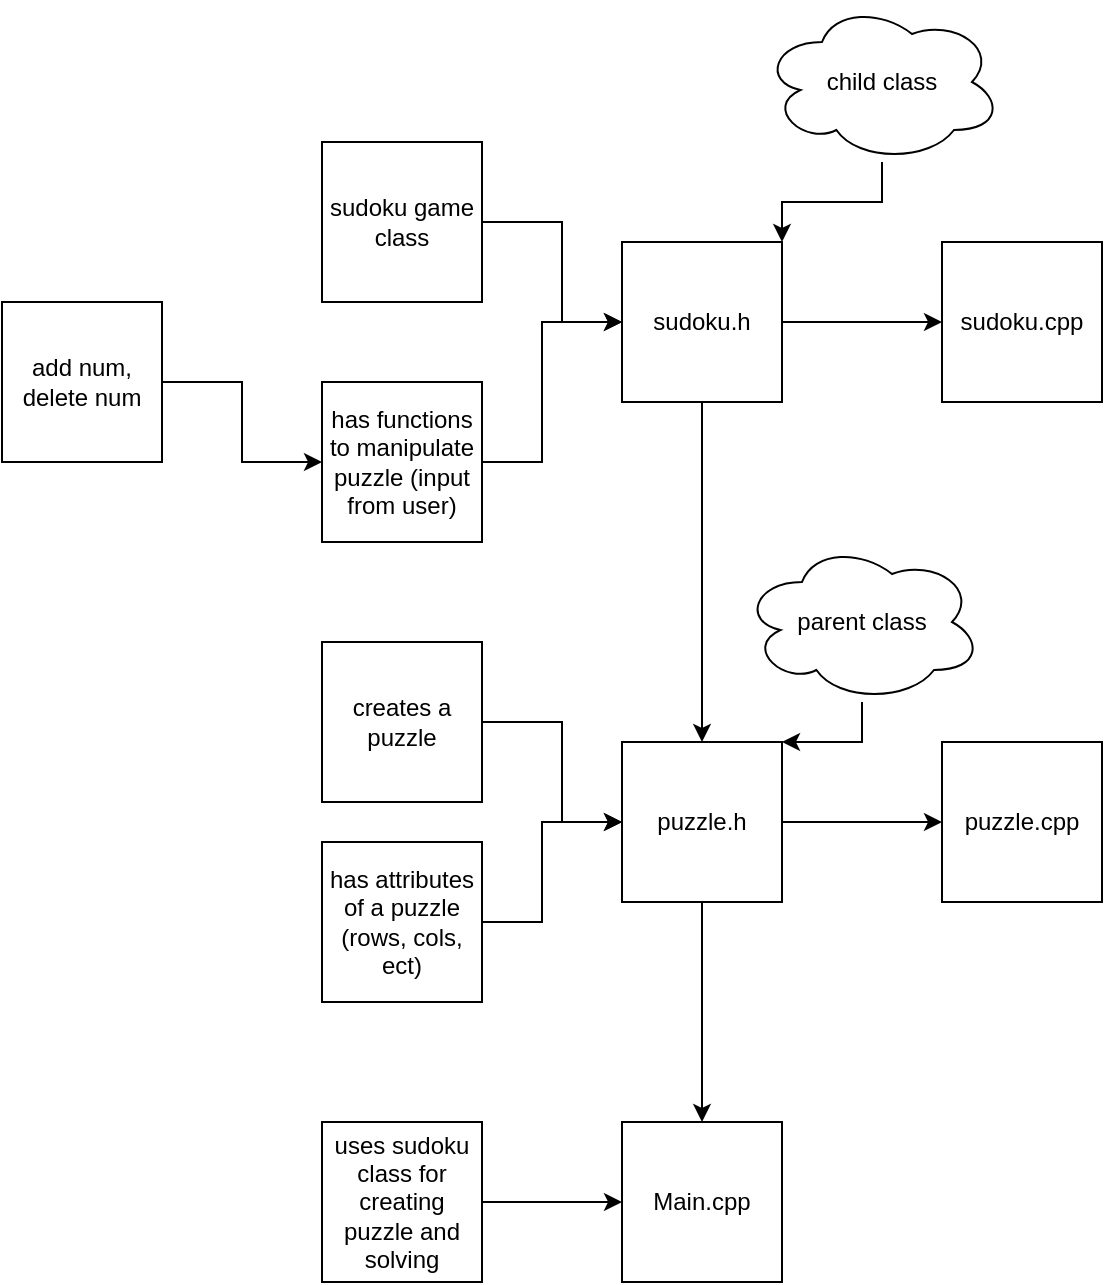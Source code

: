 <mxfile version="13.10.0" type="embed" pages="2">
    <diagram id="20MD_y1APo8OvBDWo7KI" name="Makefile">
        <mxGraphModel dx="464" dy="698" grid="1" gridSize="10" guides="1" tooltips="1" connect="1" arrows="1" fold="1" page="1" pageScale="1" pageWidth="850" pageHeight="1100" math="0" shadow="0">
            <root>
                <mxCell id="0"/>
                <mxCell id="1" parent="0"/>
                <mxCell id="2" value="Main.cpp" style="whiteSpace=wrap;html=1;aspect=fixed;" parent="1" vertex="1">
                    <mxGeometry x="310" y="600" width="80" height="80" as="geometry"/>
                </mxCell>
                <mxCell id="11" style="edgeStyle=orthogonalEdgeStyle;rounded=0;orthogonalLoop=1;jettySize=auto;html=1;" parent="1" source="3" target="8" edge="1">
                    <mxGeometry relative="1" as="geometry"/>
                </mxCell>
                <mxCell id="lX_xOKlXV__iZ2ej5jku-22" style="edgeStyle=orthogonalEdgeStyle;rounded=0;orthogonalLoop=1;jettySize=auto;html=1;entryX=0.5;entryY=0;entryDx=0;entryDy=0;" parent="1" source="3" target="2" edge="1">
                    <mxGeometry relative="1" as="geometry"/>
                </mxCell>
                <mxCell id="3" value="puzzle.h" style="whiteSpace=wrap;html=1;aspect=fixed;" parent="1" vertex="1">
                    <mxGeometry x="310" y="410" width="80" height="80" as="geometry"/>
                </mxCell>
                <mxCell id="14" style="edgeStyle=orthogonalEdgeStyle;rounded=0;orthogonalLoop=1;jettySize=auto;html=1;entryX=0;entryY=0.5;entryDx=0;entryDy=0;" parent="1" source="4" target="9" edge="1">
                    <mxGeometry relative="1" as="geometry"/>
                </mxCell>
                <mxCell id="lX_xOKlXV__iZ2ej5jku-23" style="edgeStyle=orthogonalEdgeStyle;rounded=0;orthogonalLoop=1;jettySize=auto;html=1;entryX=0.5;entryY=0;entryDx=0;entryDy=0;" parent="1" source="4" target="3" edge="1">
                    <mxGeometry relative="1" as="geometry"/>
                </mxCell>
                <mxCell id="4" value="sudoku.h" style="whiteSpace=wrap;html=1;aspect=fixed;" parent="1" vertex="1">
                    <mxGeometry x="310" y="160" width="80" height="80" as="geometry"/>
                </mxCell>
                <mxCell id="12" style="edgeStyle=orthogonalEdgeStyle;rounded=0;orthogonalLoop=1;jettySize=auto;html=1;entryX=0;entryY=0.5;entryDx=0;entryDy=0;" parent="1" source="5" target="3" edge="1">
                    <mxGeometry relative="1" as="geometry">
                        <Array as="points">
                            <mxPoint x="280" y="400"/>
                            <mxPoint x="280" y="450"/>
                        </Array>
                    </mxGeometry>
                </mxCell>
                <mxCell id="5" value="creates a puzzle" style="whiteSpace=wrap;html=1;aspect=fixed;" parent="1" vertex="1">
                    <mxGeometry x="160" y="360" width="80" height="80" as="geometry"/>
                </mxCell>
                <mxCell id="13" style="edgeStyle=orthogonalEdgeStyle;rounded=0;orthogonalLoop=1;jettySize=auto;html=1;entryX=0;entryY=0.5;entryDx=0;entryDy=0;" parent="1" source="6" target="3" edge="1">
                    <mxGeometry relative="1" as="geometry">
                        <Array as="points">
                            <mxPoint x="270" y="500"/>
                            <mxPoint x="270" y="450"/>
                        </Array>
                    </mxGeometry>
                </mxCell>
                <mxCell id="6" value="has attributes of a puzzle (rows, cols, ect)" style="whiteSpace=wrap;html=1;aspect=fixed;" parent="1" vertex="1">
                    <mxGeometry x="160" y="460" width="80" height="80" as="geometry"/>
                </mxCell>
                <mxCell id="16" style="edgeStyle=orthogonalEdgeStyle;rounded=0;orthogonalLoop=1;jettySize=auto;html=1;" parent="1" source="7" target="2" edge="1">
                    <mxGeometry relative="1" as="geometry"/>
                </mxCell>
                <mxCell id="7" value="uses sudoku class for creating puzzle and solving" style="whiteSpace=wrap;html=1;aspect=fixed;" parent="1" vertex="1">
                    <mxGeometry x="160" y="600" width="80" height="80" as="geometry"/>
                </mxCell>
                <mxCell id="8" value="puzzle.cpp" style="whiteSpace=wrap;html=1;aspect=fixed;" parent="1" vertex="1">
                    <mxGeometry x="470" y="410" width="80" height="80" as="geometry"/>
                </mxCell>
                <mxCell id="9" value="sudoku.cpp" style="whiteSpace=wrap;html=1;aspect=fixed;" parent="1" vertex="1">
                    <mxGeometry x="470" y="160" width="80" height="80" as="geometry"/>
                </mxCell>
                <mxCell id="19" style="edgeStyle=orthogonalEdgeStyle;rounded=0;orthogonalLoop=1;jettySize=auto;html=1;entryX=0;entryY=0.5;entryDx=0;entryDy=0;" parent="1" source="17" target="4" edge="1">
                    <mxGeometry relative="1" as="geometry">
                        <Array as="points">
                            <mxPoint x="280" y="150"/>
                            <mxPoint x="280" y="200"/>
                        </Array>
                    </mxGeometry>
                </mxCell>
                <mxCell id="17" value="sudoku game class" style="whiteSpace=wrap;html=1;aspect=fixed;" parent="1" vertex="1">
                    <mxGeometry x="160" y="110" width="80" height="80" as="geometry"/>
                </mxCell>
                <mxCell id="20" style="edgeStyle=orthogonalEdgeStyle;rounded=0;orthogonalLoop=1;jettySize=auto;html=1;" parent="1" source="18" edge="1">
                    <mxGeometry relative="1" as="geometry">
                        <mxPoint x="310" y="200" as="targetPoint"/>
                        <Array as="points">
                            <mxPoint x="270" y="270"/>
                            <mxPoint x="270" y="200"/>
                        </Array>
                    </mxGeometry>
                </mxCell>
                <mxCell id="18" value="has functions to manipulate puzzle (input from user)" style="whiteSpace=wrap;html=1;aspect=fixed;" parent="1" vertex="1">
                    <mxGeometry x="160" y="230" width="80" height="80" as="geometry"/>
                </mxCell>
                <mxCell id="22" style="edgeStyle=orthogonalEdgeStyle;rounded=0;orthogonalLoop=1;jettySize=auto;html=1;entryX=0;entryY=0.5;entryDx=0;entryDy=0;" parent="1" source="21" target="18" edge="1">
                    <mxGeometry relative="1" as="geometry"/>
                </mxCell>
                <mxCell id="21" value="add num, delete num" style="whiteSpace=wrap;html=1;aspect=fixed;" parent="1" vertex="1">
                    <mxGeometry y="190" width="80" height="80" as="geometry"/>
                </mxCell>
                <mxCell id="lX_xOKlXV__iZ2ej5jku-27" style="edgeStyle=orthogonalEdgeStyle;rounded=0;orthogonalLoop=1;jettySize=auto;html=1;entryX=1;entryY=0;entryDx=0;entryDy=0;" parent="1" source="lX_xOKlXV__iZ2ej5jku-24" target="3" edge="1">
                    <mxGeometry relative="1" as="geometry"/>
                </mxCell>
                <mxCell id="lX_xOKlXV__iZ2ej5jku-24" value="parent class" style="ellipse;shape=cloud;whiteSpace=wrap;html=1;" parent="1" vertex="1">
                    <mxGeometry x="370" y="310" width="120" height="80" as="geometry"/>
                </mxCell>
                <mxCell id="lX_xOKlXV__iZ2ej5jku-29" style="edgeStyle=orthogonalEdgeStyle;rounded=0;orthogonalLoop=1;jettySize=auto;html=1;entryX=1;entryY=0;entryDx=0;entryDy=0;" parent="1" source="lX_xOKlXV__iZ2ej5jku-28" target="4" edge="1">
                    <mxGeometry relative="1" as="geometry"/>
                </mxCell>
                <mxCell id="lX_xOKlXV__iZ2ej5jku-28" value="child class" style="ellipse;shape=cloud;whiteSpace=wrap;html=1;" parent="1" vertex="1">
                    <mxGeometry x="380" y="40" width="120" height="80" as="geometry"/>
                </mxCell>
            </root>
        </mxGraphModel>
    </diagram>
    <diagram id="B_cV_x29ijaUib3_E7xu" name="puzzle.cpp">
        <mxGraphModel dx="464" dy="698" grid="1" gridSize="10" guides="1" tooltips="1" connect="1" arrows="1" fold="1" page="1" pageScale="1" pageWidth="850" pageHeight="1100" math="0" shadow="0">
            <root>
                <mxCell id="SRuLFoGNKdcsTnD6NQYK-0"/>
                <mxCell id="SRuLFoGNKdcsTnD6NQYK-1" parent="SRuLFoGNKdcsTnD6NQYK-0"/>
                <mxCell id="SRuLFoGNKdcsTnD6NQYK-3" value="Puzzle class:&lt;br&gt;&lt;br&gt;Attributes:&lt;br&gt;puzzle:&lt;br&gt;&amp;nbsp;- 2d array that holds 9 ints in each array&lt;br&gt;&lt;br&gt;Methods:&lt;br&gt;&lt;br&gt;int*&amp;nbsp;getRow(int row)&lt;br&gt;&amp;nbsp;- returns an array that is the reference to the corresponding array in puzzle&lt;br&gt;&lt;br&gt;int* getCol(int col)&lt;br&gt;&amp;nbsp;- returns an array that has pointers to each corresponding unit in puzzle with respect to specified col&lt;br&gt;&lt;br&gt;int*&amp;nbsp;getCage(int cage)&lt;br&gt;&amp;nbsp;- returns an array of pointers to each corresponding location in puzzle&amp;nbsp;&lt;br&gt;&lt;br&gt;bool checkCages()&lt;br&gt;&amp;nbsp;- returns true if cages are valid&lt;br&gt;&lt;br&gt;bool checkRows()&lt;br&gt;&amp;nbsp;- returns true if rows are valid&lt;br&gt;&lt;br&gt;bool checkCols()&lt;br&gt;&amp;nbsp;- returns true if columns are valid&lt;br&gt;&lt;br&gt;bool checkValid()&lt;br&gt;&amp;nbsp;- returns true if rows, columns, and cages are valid.&lt;br&gt;&lt;br&gt;int*&amp;nbsp;createPuzzle()&lt;br&gt;&amp;nbsp;- creates a new sukodu puzzle that is already solved" style="text;html=1;strokeColor=none;fillColor=none;align=left;verticalAlign=middle;whiteSpace=wrap;rounded=0;" parent="SRuLFoGNKdcsTnD6NQYK-1" vertex="1">
                    <mxGeometry y="570" width="160" height="940" as="geometry"/>
                </mxCell>
                <mxCell id="SRuLFoGNKdcsTnD6NQYK-4" value="" style="shape=table;html=1;whiteSpace=wrap;startSize=0;container=1;collapsible=0;childLayout=tableLayout;" parent="SRuLFoGNKdcsTnD6NQYK-1" vertex="1">
                    <mxGeometry x="200" y="520" width="180" height="120" as="geometry"/>
                </mxCell>
                <mxCell id="SRuLFoGNKdcsTnD6NQYK-5" value="" style="shape=partialRectangle;html=1;whiteSpace=wrap;collapsible=0;dropTarget=0;pointerEvents=0;fillColor=none;top=0;left=0;bottom=0;right=0;points=[[0,0.5],[1,0.5]];portConstraint=eastwest;" parent="SRuLFoGNKdcsTnD6NQYK-4" vertex="1">
                    <mxGeometry width="180" height="40" as="geometry"/>
                </mxCell>
                <mxCell id="SRuLFoGNKdcsTnD6NQYK-6" value="0" style="shape=partialRectangle;html=1;whiteSpace=wrap;connectable=0;fillColor=none;top=0;left=0;bottom=0;right=0;overflow=hidden;" parent="SRuLFoGNKdcsTnD6NQYK-5" vertex="1">
                    <mxGeometry width="60" height="40" as="geometry"/>
                </mxCell>
                <mxCell id="SRuLFoGNKdcsTnD6NQYK-7" value="1" style="shape=partialRectangle;html=1;whiteSpace=wrap;connectable=0;fillColor=none;top=0;left=0;bottom=0;right=0;overflow=hidden;" parent="SRuLFoGNKdcsTnD6NQYK-5" vertex="1">
                    <mxGeometry x="60" width="60" height="40" as="geometry"/>
                </mxCell>
                <mxCell id="SRuLFoGNKdcsTnD6NQYK-8" value="2" style="shape=partialRectangle;html=1;whiteSpace=wrap;connectable=0;fillColor=none;top=0;left=0;bottom=0;right=0;overflow=hidden;" parent="SRuLFoGNKdcsTnD6NQYK-5" vertex="1">
                    <mxGeometry x="120" width="60" height="40" as="geometry"/>
                </mxCell>
                <mxCell id="SRuLFoGNKdcsTnD6NQYK-9" value="" style="shape=partialRectangle;html=1;whiteSpace=wrap;collapsible=0;dropTarget=0;pointerEvents=0;fillColor=none;top=0;left=0;bottom=0;right=0;points=[[0,0.5],[1,0.5]];portConstraint=eastwest;" parent="SRuLFoGNKdcsTnD6NQYK-4" vertex="1">
                    <mxGeometry y="40" width="180" height="40" as="geometry"/>
                </mxCell>
                <mxCell id="SRuLFoGNKdcsTnD6NQYK-10" value="1" style="shape=partialRectangle;html=1;whiteSpace=wrap;connectable=0;fillColor=none;top=0;left=0;bottom=0;right=0;overflow=hidden;" parent="SRuLFoGNKdcsTnD6NQYK-9" vertex="1">
                    <mxGeometry width="60" height="40" as="geometry"/>
                </mxCell>
                <mxCell id="SRuLFoGNKdcsTnD6NQYK-11" value="0" style="shape=partialRectangle;html=1;whiteSpace=wrap;connectable=0;fillColor=none;top=0;left=0;bottom=0;right=0;overflow=hidden;" parent="SRuLFoGNKdcsTnD6NQYK-9" vertex="1">
                    <mxGeometry x="60" width="60" height="40" as="geometry"/>
                </mxCell>
                <mxCell id="SRuLFoGNKdcsTnD6NQYK-12" value="" style="shape=partialRectangle;html=1;whiteSpace=wrap;connectable=0;fillColor=none;top=0;left=0;bottom=0;right=0;overflow=hidden;" parent="SRuLFoGNKdcsTnD6NQYK-9" vertex="1">
                    <mxGeometry x="120" width="60" height="40" as="geometry"/>
                </mxCell>
                <mxCell id="SRuLFoGNKdcsTnD6NQYK-13" value="" style="shape=partialRectangle;html=1;whiteSpace=wrap;collapsible=0;dropTarget=0;pointerEvents=0;fillColor=none;top=0;left=0;bottom=0;right=0;points=[[0,0.5],[1,0.5]];portConstraint=eastwest;" parent="SRuLFoGNKdcsTnD6NQYK-4" vertex="1">
                    <mxGeometry y="80" width="180" height="40" as="geometry"/>
                </mxCell>
                <mxCell id="SRuLFoGNKdcsTnD6NQYK-14" value="2" style="shape=partialRectangle;html=1;whiteSpace=wrap;connectable=0;fillColor=none;top=0;left=0;bottom=0;right=0;overflow=hidden;" parent="SRuLFoGNKdcsTnD6NQYK-13" vertex="1">
                    <mxGeometry width="60" height="40" as="geometry"/>
                </mxCell>
                <mxCell id="SRuLFoGNKdcsTnD6NQYK-15" value="" style="shape=partialRectangle;html=1;whiteSpace=wrap;connectable=0;fillColor=none;top=0;left=0;bottom=0;right=0;overflow=hidden;" parent="SRuLFoGNKdcsTnD6NQYK-13" vertex="1">
                    <mxGeometry x="60" width="60" height="40" as="geometry"/>
                </mxCell>
                <mxCell id="SRuLFoGNKdcsTnD6NQYK-16" value="" style="shape=partialRectangle;html=1;whiteSpace=wrap;connectable=0;fillColor=none;top=0;left=0;bottom=0;right=0;overflow=hidden;" parent="SRuLFoGNKdcsTnD6NQYK-13" vertex="1">
                    <mxGeometry x="120" width="60" height="40" as="geometry"/>
                </mxCell>
                <mxCell id="SRuLFoGNKdcsTnD6NQYK-17" value="" style="shape=table;html=1;whiteSpace=wrap;startSize=0;container=1;collapsible=0;childLayout=tableLayout;" parent="SRuLFoGNKdcsTnD6NQYK-1" vertex="1">
                    <mxGeometry x="600" y="800" width="180" height="120" as="geometry"/>
                </mxCell>
                <mxCell id="SRuLFoGNKdcsTnD6NQYK-18" value="" style="shape=partialRectangle;html=1;whiteSpace=wrap;collapsible=0;dropTarget=0;pointerEvents=0;fillColor=none;top=0;left=0;bottom=0;right=0;points=[[0,0.5],[1,0.5]];portConstraint=eastwest;" parent="SRuLFoGNKdcsTnD6NQYK-17" vertex="1">
                    <mxGeometry width="180" height="40" as="geometry"/>
                </mxCell>
                <mxCell id="SRuLFoGNKdcsTnD6NQYK-19" value="" style="shape=partialRectangle;html=1;whiteSpace=wrap;connectable=0;fillColor=none;top=0;left=0;bottom=0;right=0;overflow=hidden;" parent="SRuLFoGNKdcsTnD6NQYK-18" vertex="1">
                    <mxGeometry width="60" height="40" as="geometry"/>
                </mxCell>
                <mxCell id="SRuLFoGNKdcsTnD6NQYK-20" value="" style="shape=partialRectangle;html=1;whiteSpace=wrap;connectable=0;fillColor=none;top=0;left=0;bottom=0;right=0;overflow=hidden;" parent="SRuLFoGNKdcsTnD6NQYK-18" vertex="1">
                    <mxGeometry x="60" width="60" height="40" as="geometry"/>
                </mxCell>
                <mxCell id="SRuLFoGNKdcsTnD6NQYK-21" value="" style="shape=partialRectangle;html=1;whiteSpace=wrap;connectable=0;fillColor=none;top=0;left=0;bottom=0;right=0;overflow=hidden;" parent="SRuLFoGNKdcsTnD6NQYK-18" vertex="1">
                    <mxGeometry x="120" width="60" height="40" as="geometry"/>
                </mxCell>
                <mxCell id="SRuLFoGNKdcsTnD6NQYK-22" value="" style="shape=partialRectangle;html=1;whiteSpace=wrap;collapsible=0;dropTarget=0;pointerEvents=0;fillColor=none;top=0;left=0;bottom=0;right=0;points=[[0,0.5],[1,0.5]];portConstraint=eastwest;" parent="SRuLFoGNKdcsTnD6NQYK-17" vertex="1">
                    <mxGeometry y="40" width="180" height="40" as="geometry"/>
                </mxCell>
                <mxCell id="SRuLFoGNKdcsTnD6NQYK-23" value="" style="shape=partialRectangle;html=1;whiteSpace=wrap;connectable=0;fillColor=none;top=0;left=0;bottom=0;right=0;overflow=hidden;" parent="SRuLFoGNKdcsTnD6NQYK-22" vertex="1">
                    <mxGeometry width="60" height="40" as="geometry"/>
                </mxCell>
                <mxCell id="SRuLFoGNKdcsTnD6NQYK-24" value="8" style="shape=partialRectangle;html=1;whiteSpace=wrap;connectable=0;fillColor=none;top=0;left=0;bottom=0;right=0;overflow=hidden;" parent="SRuLFoGNKdcsTnD6NQYK-22" vertex="1">
                    <mxGeometry x="60" width="60" height="40" as="geometry"/>
                </mxCell>
                <mxCell id="SRuLFoGNKdcsTnD6NQYK-25" value="" style="shape=partialRectangle;html=1;whiteSpace=wrap;connectable=0;fillColor=none;top=0;left=0;bottom=0;right=0;overflow=hidden;" parent="SRuLFoGNKdcsTnD6NQYK-22" vertex="1">
                    <mxGeometry x="120" width="60" height="40" as="geometry"/>
                </mxCell>
                <mxCell id="SRuLFoGNKdcsTnD6NQYK-26" value="" style="shape=partialRectangle;html=1;whiteSpace=wrap;collapsible=0;dropTarget=0;pointerEvents=0;fillColor=none;top=0;left=0;bottom=0;right=0;points=[[0,0.5],[1,0.5]];portConstraint=eastwest;" parent="SRuLFoGNKdcsTnD6NQYK-17" vertex="1">
                    <mxGeometry y="80" width="180" height="40" as="geometry"/>
                </mxCell>
                <mxCell id="SRuLFoGNKdcsTnD6NQYK-27" value="" style="shape=partialRectangle;html=1;whiteSpace=wrap;connectable=0;fillColor=none;top=0;left=0;bottom=0;right=0;overflow=hidden;" parent="SRuLFoGNKdcsTnD6NQYK-26" vertex="1">
                    <mxGeometry width="60" height="40" as="geometry"/>
                </mxCell>
                <mxCell id="SRuLFoGNKdcsTnD6NQYK-28" value="" style="shape=partialRectangle;html=1;whiteSpace=wrap;connectable=0;fillColor=none;top=0;left=0;bottom=0;right=0;overflow=hidden;" parent="SRuLFoGNKdcsTnD6NQYK-26" vertex="1">
                    <mxGeometry x="60" width="60" height="40" as="geometry"/>
                </mxCell>
                <mxCell id="SRuLFoGNKdcsTnD6NQYK-29" value="" style="shape=partialRectangle;html=1;whiteSpace=wrap;connectable=0;fillColor=none;top=0;left=0;bottom=0;right=0;overflow=hidden;" parent="SRuLFoGNKdcsTnD6NQYK-26" vertex="1">
                    <mxGeometry x="120" width="60" height="40" as="geometry"/>
                </mxCell>
                <mxCell id="SRuLFoGNKdcsTnD6NQYK-30" value="" style="shape=table;html=1;whiteSpace=wrap;startSize=0;container=1;collapsible=0;childLayout=tableLayout;" parent="SRuLFoGNKdcsTnD6NQYK-1" vertex="1">
                    <mxGeometry x="600" y="660" width="180" height="120" as="geometry"/>
                </mxCell>
                <mxCell id="SRuLFoGNKdcsTnD6NQYK-31" value="" style="shape=partialRectangle;html=1;whiteSpace=wrap;collapsible=0;dropTarget=0;pointerEvents=0;fillColor=none;top=0;left=0;bottom=0;right=0;points=[[0,0.5],[1,0.5]];portConstraint=eastwest;" parent="SRuLFoGNKdcsTnD6NQYK-30" vertex="1">
                    <mxGeometry width="180" height="40" as="geometry"/>
                </mxCell>
                <mxCell id="SRuLFoGNKdcsTnD6NQYK-32" value="" style="shape=partialRectangle;html=1;whiteSpace=wrap;connectable=0;fillColor=none;top=0;left=0;bottom=0;right=0;overflow=hidden;" parent="SRuLFoGNKdcsTnD6NQYK-31" vertex="1">
                    <mxGeometry width="60" height="40" as="geometry"/>
                </mxCell>
                <mxCell id="SRuLFoGNKdcsTnD6NQYK-33" value="" style="shape=partialRectangle;html=1;whiteSpace=wrap;connectable=0;fillColor=none;top=0;left=0;bottom=0;right=0;overflow=hidden;" parent="SRuLFoGNKdcsTnD6NQYK-31" vertex="1">
                    <mxGeometry x="60" width="60" height="40" as="geometry"/>
                </mxCell>
                <mxCell id="SRuLFoGNKdcsTnD6NQYK-34" value="" style="shape=partialRectangle;html=1;whiteSpace=wrap;connectable=0;fillColor=none;top=0;left=0;bottom=0;right=0;overflow=hidden;" parent="SRuLFoGNKdcsTnD6NQYK-31" vertex="1">
                    <mxGeometry x="120" width="60" height="40" as="geometry"/>
                </mxCell>
                <mxCell id="SRuLFoGNKdcsTnD6NQYK-35" value="" style="shape=partialRectangle;html=1;whiteSpace=wrap;collapsible=0;dropTarget=0;pointerEvents=0;fillColor=none;top=0;left=0;bottom=0;right=0;points=[[0,0.5],[1,0.5]];portConstraint=eastwest;" parent="SRuLFoGNKdcsTnD6NQYK-30" vertex="1">
                    <mxGeometry y="40" width="180" height="40" as="geometry"/>
                </mxCell>
                <mxCell id="SRuLFoGNKdcsTnD6NQYK-36" value="" style="shape=partialRectangle;html=1;whiteSpace=wrap;connectable=0;fillColor=none;top=0;left=0;bottom=0;right=0;overflow=hidden;" parent="SRuLFoGNKdcsTnD6NQYK-35" vertex="1">
                    <mxGeometry width="60" height="40" as="geometry"/>
                </mxCell>
                <mxCell id="SRuLFoGNKdcsTnD6NQYK-37" value="5" style="shape=partialRectangle;html=1;whiteSpace=wrap;connectable=0;fillColor=none;top=0;left=0;bottom=0;right=0;overflow=hidden;" parent="SRuLFoGNKdcsTnD6NQYK-35" vertex="1">
                    <mxGeometry x="60" width="60" height="40" as="geometry"/>
                </mxCell>
                <mxCell id="SRuLFoGNKdcsTnD6NQYK-38" value="" style="shape=partialRectangle;html=1;whiteSpace=wrap;connectable=0;fillColor=none;top=0;left=0;bottom=0;right=0;overflow=hidden;" parent="SRuLFoGNKdcsTnD6NQYK-35" vertex="1">
                    <mxGeometry x="120" width="60" height="40" as="geometry"/>
                </mxCell>
                <mxCell id="SRuLFoGNKdcsTnD6NQYK-39" value="" style="shape=partialRectangle;html=1;whiteSpace=wrap;collapsible=0;dropTarget=0;pointerEvents=0;fillColor=none;top=0;left=0;bottom=0;right=0;points=[[0,0.5],[1,0.5]];portConstraint=eastwest;" parent="SRuLFoGNKdcsTnD6NQYK-30" vertex="1">
                    <mxGeometry y="80" width="180" height="40" as="geometry"/>
                </mxCell>
                <mxCell id="SRuLFoGNKdcsTnD6NQYK-40" value="" style="shape=partialRectangle;html=1;whiteSpace=wrap;connectable=0;fillColor=none;top=0;left=0;bottom=0;right=0;overflow=hidden;" parent="SRuLFoGNKdcsTnD6NQYK-39" vertex="1">
                    <mxGeometry width="60" height="40" as="geometry"/>
                </mxCell>
                <mxCell id="SRuLFoGNKdcsTnD6NQYK-41" value="" style="shape=partialRectangle;html=1;whiteSpace=wrap;connectable=0;fillColor=none;top=0;left=0;bottom=0;right=0;overflow=hidden;" parent="SRuLFoGNKdcsTnD6NQYK-39" vertex="1">
                    <mxGeometry x="60" width="60" height="40" as="geometry"/>
                </mxCell>
                <mxCell id="SRuLFoGNKdcsTnD6NQYK-42" value="" style="shape=partialRectangle;html=1;whiteSpace=wrap;connectable=0;fillColor=none;top=0;left=0;bottom=0;right=0;overflow=hidden;" parent="SRuLFoGNKdcsTnD6NQYK-39" vertex="1">
                    <mxGeometry x="120" width="60" height="40" as="geometry"/>
                </mxCell>
                <mxCell id="SRuLFoGNKdcsTnD6NQYK-43" value="" style="shape=table;html=1;whiteSpace=wrap;startSize=0;container=1;collapsible=0;childLayout=tableLayout;" parent="SRuLFoGNKdcsTnD6NQYK-1" vertex="1">
                    <mxGeometry x="600" y="520" width="180" height="120" as="geometry"/>
                </mxCell>
                <mxCell id="SRuLFoGNKdcsTnD6NQYK-44" value="" style="shape=partialRectangle;html=1;whiteSpace=wrap;collapsible=0;dropTarget=0;pointerEvents=0;fillColor=none;top=0;left=0;bottom=0;right=0;points=[[0,0.5],[1,0.5]];portConstraint=eastwest;" parent="SRuLFoGNKdcsTnD6NQYK-43" vertex="1">
                    <mxGeometry width="180" height="40" as="geometry"/>
                </mxCell>
                <mxCell id="SRuLFoGNKdcsTnD6NQYK-45" value="6" style="shape=partialRectangle;html=1;whiteSpace=wrap;connectable=0;fillColor=none;top=0;left=0;bottom=0;right=0;overflow=hidden;" parent="SRuLFoGNKdcsTnD6NQYK-44" vertex="1">
                    <mxGeometry width="60" height="40" as="geometry"/>
                </mxCell>
                <mxCell id="SRuLFoGNKdcsTnD6NQYK-46" value="7" style="shape=partialRectangle;html=1;whiteSpace=wrap;connectable=0;fillColor=none;top=0;left=0;bottom=0;right=0;overflow=hidden;" parent="SRuLFoGNKdcsTnD6NQYK-44" vertex="1">
                    <mxGeometry x="60" width="60" height="40" as="geometry"/>
                </mxCell>
                <mxCell id="SRuLFoGNKdcsTnD6NQYK-47" value="8" style="shape=partialRectangle;html=1;whiteSpace=wrap;connectable=0;fillColor=none;top=0;left=0;bottom=0;right=0;overflow=hidden;" parent="SRuLFoGNKdcsTnD6NQYK-44" vertex="1">
                    <mxGeometry x="120" width="60" height="40" as="geometry"/>
                </mxCell>
                <mxCell id="SRuLFoGNKdcsTnD6NQYK-48" value="" style="shape=partialRectangle;html=1;whiteSpace=wrap;collapsible=0;dropTarget=0;pointerEvents=0;fillColor=none;top=0;left=0;bottom=0;right=0;points=[[0,0.5],[1,0.5]];portConstraint=eastwest;" parent="SRuLFoGNKdcsTnD6NQYK-43" vertex="1">
                    <mxGeometry y="40" width="180" height="40" as="geometry"/>
                </mxCell>
                <mxCell id="SRuLFoGNKdcsTnD6NQYK-49" value="" style="shape=partialRectangle;html=1;whiteSpace=wrap;connectable=0;fillColor=none;top=0;left=0;bottom=0;right=0;overflow=hidden;" parent="SRuLFoGNKdcsTnD6NQYK-48" vertex="1">
                    <mxGeometry width="60" height="40" as="geometry"/>
                </mxCell>
                <mxCell id="SRuLFoGNKdcsTnD6NQYK-50" value="2" style="shape=partialRectangle;html=1;whiteSpace=wrap;connectable=0;fillColor=none;top=0;left=0;bottom=0;right=0;overflow=hidden;" parent="SRuLFoGNKdcsTnD6NQYK-48" vertex="1">
                    <mxGeometry x="60" width="60" height="40" as="geometry"/>
                </mxCell>
                <mxCell id="SRuLFoGNKdcsTnD6NQYK-51" value="" style="shape=partialRectangle;html=1;whiteSpace=wrap;connectable=0;fillColor=none;top=0;left=0;bottom=0;right=0;overflow=hidden;" parent="SRuLFoGNKdcsTnD6NQYK-48" vertex="1">
                    <mxGeometry x="120" width="60" height="40" as="geometry"/>
                </mxCell>
                <mxCell id="SRuLFoGNKdcsTnD6NQYK-52" value="" style="shape=partialRectangle;html=1;whiteSpace=wrap;collapsible=0;dropTarget=0;pointerEvents=0;fillColor=none;top=0;left=0;bottom=0;right=0;points=[[0,0.5],[1,0.5]];portConstraint=eastwest;" parent="SRuLFoGNKdcsTnD6NQYK-43" vertex="1">
                    <mxGeometry y="80" width="180" height="40" as="geometry"/>
                </mxCell>
                <mxCell id="SRuLFoGNKdcsTnD6NQYK-53" value="" style="shape=partialRectangle;html=1;whiteSpace=wrap;connectable=0;fillColor=none;top=0;left=0;bottom=0;right=0;overflow=hidden;" parent="SRuLFoGNKdcsTnD6NQYK-52" vertex="1">
                    <mxGeometry width="60" height="40" as="geometry"/>
                </mxCell>
                <mxCell id="SRuLFoGNKdcsTnD6NQYK-54" value="" style="shape=partialRectangle;html=1;whiteSpace=wrap;connectable=0;fillColor=none;top=0;left=0;bottom=0;right=0;overflow=hidden;" parent="SRuLFoGNKdcsTnD6NQYK-52" vertex="1">
                    <mxGeometry x="60" width="60" height="40" as="geometry"/>
                </mxCell>
                <mxCell id="SRuLFoGNKdcsTnD6NQYK-55" value="" style="shape=partialRectangle;html=1;whiteSpace=wrap;connectable=0;fillColor=none;top=0;left=0;bottom=0;right=0;overflow=hidden;" parent="SRuLFoGNKdcsTnD6NQYK-52" vertex="1">
                    <mxGeometry x="120" width="60" height="40" as="geometry"/>
                </mxCell>
                <mxCell id="SRuLFoGNKdcsTnD6NQYK-56" value="" style="shape=table;html=1;whiteSpace=wrap;startSize=0;container=1;collapsible=0;childLayout=tableLayout;" parent="SRuLFoGNKdcsTnD6NQYK-1" vertex="1">
                    <mxGeometry x="200" y="800" width="180" height="120" as="geometry"/>
                </mxCell>
                <mxCell id="SRuLFoGNKdcsTnD6NQYK-57" value="" style="shape=partialRectangle;html=1;whiteSpace=wrap;collapsible=0;dropTarget=0;pointerEvents=0;fillColor=none;top=0;left=0;bottom=0;right=0;points=[[0,0.5],[1,0.5]];portConstraint=eastwest;" parent="SRuLFoGNKdcsTnD6NQYK-56" vertex="1">
                    <mxGeometry width="180" height="40" as="geometry"/>
                </mxCell>
                <mxCell id="SRuLFoGNKdcsTnD6NQYK-58" value="6" style="shape=partialRectangle;html=1;whiteSpace=wrap;connectable=0;fillColor=none;top=0;left=0;bottom=0;right=0;overflow=hidden;" parent="SRuLFoGNKdcsTnD6NQYK-57" vertex="1">
                    <mxGeometry width="60" height="40" as="geometry"/>
                </mxCell>
                <mxCell id="SRuLFoGNKdcsTnD6NQYK-59" value="" style="shape=partialRectangle;html=1;whiteSpace=wrap;connectable=0;fillColor=none;top=0;left=0;bottom=0;right=0;overflow=hidden;" parent="SRuLFoGNKdcsTnD6NQYK-57" vertex="1">
                    <mxGeometry x="60" width="60" height="40" as="geometry"/>
                </mxCell>
                <mxCell id="SRuLFoGNKdcsTnD6NQYK-60" value="" style="shape=partialRectangle;html=1;whiteSpace=wrap;connectable=0;fillColor=none;top=0;left=0;bottom=0;right=0;overflow=hidden;" parent="SRuLFoGNKdcsTnD6NQYK-57" vertex="1">
                    <mxGeometry x="120" width="60" height="40" as="geometry"/>
                </mxCell>
                <mxCell id="SRuLFoGNKdcsTnD6NQYK-61" value="" style="shape=partialRectangle;html=1;whiteSpace=wrap;collapsible=0;dropTarget=0;pointerEvents=0;fillColor=none;top=0;left=0;bottom=0;right=0;points=[[0,0.5],[1,0.5]];portConstraint=eastwest;" parent="SRuLFoGNKdcsTnD6NQYK-56" vertex="1">
                    <mxGeometry y="40" width="180" height="40" as="geometry"/>
                </mxCell>
                <mxCell id="SRuLFoGNKdcsTnD6NQYK-62" value="7" style="shape=partialRectangle;html=1;whiteSpace=wrap;connectable=0;fillColor=none;top=0;left=0;bottom=0;right=0;overflow=hidden;" parent="SRuLFoGNKdcsTnD6NQYK-61" vertex="1">
                    <mxGeometry width="60" height="40" as="geometry"/>
                </mxCell>
                <mxCell id="SRuLFoGNKdcsTnD6NQYK-63" value="6" style="shape=partialRectangle;html=1;whiteSpace=wrap;connectable=0;fillColor=none;top=0;left=0;bottom=0;right=0;overflow=hidden;" parent="SRuLFoGNKdcsTnD6NQYK-61" vertex="1">
                    <mxGeometry x="60" width="60" height="40" as="geometry"/>
                </mxCell>
                <mxCell id="SRuLFoGNKdcsTnD6NQYK-64" value="" style="shape=partialRectangle;html=1;whiteSpace=wrap;connectable=0;fillColor=none;top=0;left=0;bottom=0;right=0;overflow=hidden;" parent="SRuLFoGNKdcsTnD6NQYK-61" vertex="1">
                    <mxGeometry x="120" width="60" height="40" as="geometry"/>
                </mxCell>
                <mxCell id="SRuLFoGNKdcsTnD6NQYK-65" value="" style="shape=partialRectangle;html=1;whiteSpace=wrap;collapsible=0;dropTarget=0;pointerEvents=0;fillColor=none;top=0;left=0;bottom=0;right=0;points=[[0,0.5],[1,0.5]];portConstraint=eastwest;" parent="SRuLFoGNKdcsTnD6NQYK-56" vertex="1">
                    <mxGeometry y="80" width="180" height="40" as="geometry"/>
                </mxCell>
                <mxCell id="SRuLFoGNKdcsTnD6NQYK-66" value="8" style="shape=partialRectangle;html=1;whiteSpace=wrap;connectable=0;fillColor=none;top=0;left=0;bottom=0;right=0;overflow=hidden;" parent="SRuLFoGNKdcsTnD6NQYK-65" vertex="1">
                    <mxGeometry width="60" height="40" as="geometry"/>
                </mxCell>
                <mxCell id="SRuLFoGNKdcsTnD6NQYK-67" value="" style="shape=partialRectangle;html=1;whiteSpace=wrap;connectable=0;fillColor=none;top=0;left=0;bottom=0;right=0;overflow=hidden;" parent="SRuLFoGNKdcsTnD6NQYK-65" vertex="1">
                    <mxGeometry x="60" width="60" height="40" as="geometry"/>
                </mxCell>
                <mxCell id="SRuLFoGNKdcsTnD6NQYK-68" value="" style="shape=partialRectangle;html=1;whiteSpace=wrap;connectable=0;fillColor=none;top=0;left=0;bottom=0;right=0;overflow=hidden;" parent="SRuLFoGNKdcsTnD6NQYK-65" vertex="1">
                    <mxGeometry x="120" width="60" height="40" as="geometry"/>
                </mxCell>
                <mxCell id="SRuLFoGNKdcsTnD6NQYK-69" value="" style="shape=table;html=1;whiteSpace=wrap;startSize=0;container=1;collapsible=0;childLayout=tableLayout;" parent="SRuLFoGNKdcsTnD6NQYK-1" vertex="1">
                    <mxGeometry x="400" y="800" width="180" height="120" as="geometry"/>
                </mxCell>
                <mxCell id="SRuLFoGNKdcsTnD6NQYK-70" value="" style="shape=partialRectangle;html=1;whiteSpace=wrap;collapsible=0;dropTarget=0;pointerEvents=0;fillColor=none;top=0;left=0;bottom=0;right=0;points=[[0,0.5],[1,0.5]];portConstraint=eastwest;" parent="SRuLFoGNKdcsTnD6NQYK-69" vertex="1">
                    <mxGeometry width="180" height="40" as="geometry"/>
                </mxCell>
                <mxCell id="SRuLFoGNKdcsTnD6NQYK-71" value="" style="shape=partialRectangle;html=1;whiteSpace=wrap;connectable=0;fillColor=none;top=0;left=0;bottom=0;right=0;overflow=hidden;" parent="SRuLFoGNKdcsTnD6NQYK-70" vertex="1">
                    <mxGeometry width="60" height="40" as="geometry"/>
                </mxCell>
                <mxCell id="SRuLFoGNKdcsTnD6NQYK-72" value="" style="shape=partialRectangle;html=1;whiteSpace=wrap;connectable=0;fillColor=none;top=0;left=0;bottom=0;right=0;overflow=hidden;" parent="SRuLFoGNKdcsTnD6NQYK-70" vertex="1">
                    <mxGeometry x="60" width="60" height="40" as="geometry"/>
                </mxCell>
                <mxCell id="SRuLFoGNKdcsTnD6NQYK-73" value="" style="shape=partialRectangle;html=1;whiteSpace=wrap;connectable=0;fillColor=none;top=0;left=0;bottom=0;right=0;overflow=hidden;" parent="SRuLFoGNKdcsTnD6NQYK-70" vertex="1">
                    <mxGeometry x="120" width="60" height="40" as="geometry"/>
                </mxCell>
                <mxCell id="SRuLFoGNKdcsTnD6NQYK-74" value="" style="shape=partialRectangle;html=1;whiteSpace=wrap;collapsible=0;dropTarget=0;pointerEvents=0;fillColor=none;top=0;left=0;bottom=0;right=0;points=[[0,0.5],[1,0.5]];portConstraint=eastwest;" parent="SRuLFoGNKdcsTnD6NQYK-69" vertex="1">
                    <mxGeometry y="40" width="180" height="40" as="geometry"/>
                </mxCell>
                <mxCell id="SRuLFoGNKdcsTnD6NQYK-75" value="" style="shape=partialRectangle;html=1;whiteSpace=wrap;connectable=0;fillColor=none;top=0;left=0;bottom=0;right=0;overflow=hidden;" parent="SRuLFoGNKdcsTnD6NQYK-74" vertex="1">
                    <mxGeometry width="60" height="40" as="geometry"/>
                </mxCell>
                <mxCell id="SRuLFoGNKdcsTnD6NQYK-76" value="7" style="shape=partialRectangle;html=1;whiteSpace=wrap;connectable=0;fillColor=none;top=0;left=0;bottom=0;right=0;overflow=hidden;" parent="SRuLFoGNKdcsTnD6NQYK-74" vertex="1">
                    <mxGeometry x="60" width="60" height="40" as="geometry"/>
                </mxCell>
                <mxCell id="SRuLFoGNKdcsTnD6NQYK-77" value="" style="shape=partialRectangle;html=1;whiteSpace=wrap;connectable=0;fillColor=none;top=0;left=0;bottom=0;right=0;overflow=hidden;" parent="SRuLFoGNKdcsTnD6NQYK-74" vertex="1">
                    <mxGeometry x="120" width="60" height="40" as="geometry"/>
                </mxCell>
                <mxCell id="SRuLFoGNKdcsTnD6NQYK-78" value="" style="shape=partialRectangle;html=1;whiteSpace=wrap;collapsible=0;dropTarget=0;pointerEvents=0;fillColor=none;top=0;left=0;bottom=0;right=0;points=[[0,0.5],[1,0.5]];portConstraint=eastwest;" parent="SRuLFoGNKdcsTnD6NQYK-69" vertex="1">
                    <mxGeometry y="80" width="180" height="40" as="geometry"/>
                </mxCell>
                <mxCell id="SRuLFoGNKdcsTnD6NQYK-79" value="" style="shape=partialRectangle;html=1;whiteSpace=wrap;connectable=0;fillColor=none;top=0;left=0;bottom=0;right=0;overflow=hidden;" parent="SRuLFoGNKdcsTnD6NQYK-78" vertex="1">
                    <mxGeometry width="60" height="40" as="geometry"/>
                </mxCell>
                <mxCell id="SRuLFoGNKdcsTnD6NQYK-80" value="" style="shape=partialRectangle;html=1;whiteSpace=wrap;connectable=0;fillColor=none;top=0;left=0;bottom=0;right=0;overflow=hidden;" parent="SRuLFoGNKdcsTnD6NQYK-78" vertex="1">
                    <mxGeometry x="60" width="60" height="40" as="geometry"/>
                </mxCell>
                <mxCell id="SRuLFoGNKdcsTnD6NQYK-81" value="" style="shape=partialRectangle;html=1;whiteSpace=wrap;connectable=0;fillColor=none;top=0;left=0;bottom=0;right=0;overflow=hidden;" parent="SRuLFoGNKdcsTnD6NQYK-78" vertex="1">
                    <mxGeometry x="120" width="60" height="40" as="geometry"/>
                </mxCell>
                <mxCell id="SRuLFoGNKdcsTnD6NQYK-82" value="" style="shape=table;html=1;whiteSpace=wrap;startSize=0;container=1;collapsible=0;childLayout=tableLayout;" parent="SRuLFoGNKdcsTnD6NQYK-1" vertex="1">
                    <mxGeometry x="200" y="660" width="180" height="120" as="geometry"/>
                </mxCell>
                <mxCell id="SRuLFoGNKdcsTnD6NQYK-83" value="" style="shape=partialRectangle;html=1;whiteSpace=wrap;collapsible=0;dropTarget=0;pointerEvents=0;fillColor=none;top=0;left=0;bottom=0;right=0;points=[[0,0.5],[1,0.5]];portConstraint=eastwest;" parent="SRuLFoGNKdcsTnD6NQYK-82" vertex="1">
                    <mxGeometry width="180" height="40" as="geometry"/>
                </mxCell>
                <mxCell id="SRuLFoGNKdcsTnD6NQYK-84" value="3" style="shape=partialRectangle;html=1;whiteSpace=wrap;connectable=0;fillColor=none;top=0;left=0;bottom=0;right=0;overflow=hidden;" parent="SRuLFoGNKdcsTnD6NQYK-83" vertex="1">
                    <mxGeometry width="60" height="40" as="geometry"/>
                </mxCell>
                <mxCell id="SRuLFoGNKdcsTnD6NQYK-85" value="" style="shape=partialRectangle;html=1;whiteSpace=wrap;connectable=0;fillColor=none;top=0;left=0;bottom=0;right=0;overflow=hidden;" parent="SRuLFoGNKdcsTnD6NQYK-83" vertex="1">
                    <mxGeometry x="60" width="60" height="40" as="geometry"/>
                </mxCell>
                <mxCell id="SRuLFoGNKdcsTnD6NQYK-86" value="" style="shape=partialRectangle;html=1;whiteSpace=wrap;connectable=0;fillColor=none;top=0;left=0;bottom=0;right=0;overflow=hidden;" parent="SRuLFoGNKdcsTnD6NQYK-83" vertex="1">
                    <mxGeometry x="120" width="60" height="40" as="geometry"/>
                </mxCell>
                <mxCell id="SRuLFoGNKdcsTnD6NQYK-87" value="" style="shape=partialRectangle;html=1;whiteSpace=wrap;collapsible=0;dropTarget=0;pointerEvents=0;fillColor=none;top=0;left=0;bottom=0;right=0;points=[[0,0.5],[1,0.5]];portConstraint=eastwest;" parent="SRuLFoGNKdcsTnD6NQYK-82" vertex="1">
                    <mxGeometry y="40" width="180" height="40" as="geometry"/>
                </mxCell>
                <mxCell id="SRuLFoGNKdcsTnD6NQYK-88" value="4" style="shape=partialRectangle;html=1;whiteSpace=wrap;connectable=0;fillColor=none;top=0;left=0;bottom=0;right=0;overflow=hidden;" parent="SRuLFoGNKdcsTnD6NQYK-87" vertex="1">
                    <mxGeometry width="60" height="40" as="geometry"/>
                </mxCell>
                <mxCell id="SRuLFoGNKdcsTnD6NQYK-89" value="3" style="shape=partialRectangle;html=1;whiteSpace=wrap;connectable=0;fillColor=none;top=0;left=0;bottom=0;right=0;overflow=hidden;" parent="SRuLFoGNKdcsTnD6NQYK-87" vertex="1">
                    <mxGeometry x="60" width="60" height="40" as="geometry"/>
                </mxCell>
                <mxCell id="SRuLFoGNKdcsTnD6NQYK-90" value="" style="shape=partialRectangle;html=1;whiteSpace=wrap;connectable=0;fillColor=none;top=0;left=0;bottom=0;right=0;overflow=hidden;" parent="SRuLFoGNKdcsTnD6NQYK-87" vertex="1">
                    <mxGeometry x="120" width="60" height="40" as="geometry"/>
                </mxCell>
                <mxCell id="SRuLFoGNKdcsTnD6NQYK-91" value="" style="shape=partialRectangle;html=1;whiteSpace=wrap;collapsible=0;dropTarget=0;pointerEvents=0;fillColor=none;top=0;left=0;bottom=0;right=0;points=[[0,0.5],[1,0.5]];portConstraint=eastwest;" parent="SRuLFoGNKdcsTnD6NQYK-82" vertex="1">
                    <mxGeometry y="80" width="180" height="40" as="geometry"/>
                </mxCell>
                <mxCell id="SRuLFoGNKdcsTnD6NQYK-92" value="5" style="shape=partialRectangle;html=1;whiteSpace=wrap;connectable=0;fillColor=none;top=0;left=0;bottom=0;right=0;overflow=hidden;" parent="SRuLFoGNKdcsTnD6NQYK-91" vertex="1">
                    <mxGeometry width="60" height="40" as="geometry"/>
                </mxCell>
                <mxCell id="SRuLFoGNKdcsTnD6NQYK-93" value="" style="shape=partialRectangle;html=1;whiteSpace=wrap;connectable=0;fillColor=none;top=0;left=0;bottom=0;right=0;overflow=hidden;" parent="SRuLFoGNKdcsTnD6NQYK-91" vertex="1">
                    <mxGeometry x="60" width="60" height="40" as="geometry"/>
                </mxCell>
                <mxCell id="SRuLFoGNKdcsTnD6NQYK-94" value="" style="shape=partialRectangle;html=1;whiteSpace=wrap;connectable=0;fillColor=none;top=0;left=0;bottom=0;right=0;overflow=hidden;" parent="SRuLFoGNKdcsTnD6NQYK-91" vertex="1">
                    <mxGeometry x="120" width="60" height="40" as="geometry"/>
                </mxCell>
                <mxCell id="SRuLFoGNKdcsTnD6NQYK-95" value="" style="shape=table;html=1;whiteSpace=wrap;startSize=0;container=1;collapsible=0;childLayout=tableLayout;" parent="SRuLFoGNKdcsTnD6NQYK-1" vertex="1">
                    <mxGeometry x="400" y="660" width="180" height="120" as="geometry"/>
                </mxCell>
                <mxCell id="SRuLFoGNKdcsTnD6NQYK-96" value="" style="shape=partialRectangle;html=1;whiteSpace=wrap;collapsible=0;dropTarget=0;pointerEvents=0;fillColor=none;top=0;left=0;bottom=0;right=0;points=[[0,0.5],[1,0.5]];portConstraint=eastwest;" parent="SRuLFoGNKdcsTnD6NQYK-95" vertex="1">
                    <mxGeometry width="180" height="40" as="geometry"/>
                </mxCell>
                <mxCell id="SRuLFoGNKdcsTnD6NQYK-97" value="" style="shape=partialRectangle;html=1;whiteSpace=wrap;connectable=0;fillColor=none;top=0;left=0;bottom=0;right=0;overflow=hidden;" parent="SRuLFoGNKdcsTnD6NQYK-96" vertex="1">
                    <mxGeometry width="60" height="40" as="geometry"/>
                </mxCell>
                <mxCell id="SRuLFoGNKdcsTnD6NQYK-98" value="" style="shape=partialRectangle;html=1;whiteSpace=wrap;connectable=0;fillColor=none;top=0;left=0;bottom=0;right=0;overflow=hidden;" parent="SRuLFoGNKdcsTnD6NQYK-96" vertex="1">
                    <mxGeometry x="60" width="60" height="40" as="geometry"/>
                </mxCell>
                <mxCell id="SRuLFoGNKdcsTnD6NQYK-99" value="" style="shape=partialRectangle;html=1;whiteSpace=wrap;connectable=0;fillColor=none;top=0;left=0;bottom=0;right=0;overflow=hidden;" parent="SRuLFoGNKdcsTnD6NQYK-96" vertex="1">
                    <mxGeometry x="120" width="60" height="40" as="geometry"/>
                </mxCell>
                <mxCell id="SRuLFoGNKdcsTnD6NQYK-100" value="" style="shape=partialRectangle;html=1;whiteSpace=wrap;collapsible=0;dropTarget=0;pointerEvents=0;fillColor=none;top=0;left=0;bottom=0;right=0;points=[[0,0.5],[1,0.5]];portConstraint=eastwest;" parent="SRuLFoGNKdcsTnD6NQYK-95" vertex="1">
                    <mxGeometry y="40" width="180" height="40" as="geometry"/>
                </mxCell>
                <mxCell id="SRuLFoGNKdcsTnD6NQYK-101" value="" style="shape=partialRectangle;html=1;whiteSpace=wrap;connectable=0;fillColor=none;top=0;left=0;bottom=0;right=0;overflow=hidden;" parent="SRuLFoGNKdcsTnD6NQYK-100" vertex="1">
                    <mxGeometry width="60" height="40" as="geometry"/>
                </mxCell>
                <mxCell id="SRuLFoGNKdcsTnD6NQYK-102" value="4" style="shape=partialRectangle;html=1;whiteSpace=wrap;connectable=0;fillColor=none;top=0;left=0;bottom=0;right=0;overflow=hidden;" parent="SRuLFoGNKdcsTnD6NQYK-100" vertex="1">
                    <mxGeometry x="60" width="60" height="40" as="geometry"/>
                </mxCell>
                <mxCell id="SRuLFoGNKdcsTnD6NQYK-103" value="" style="shape=partialRectangle;html=1;whiteSpace=wrap;connectable=0;fillColor=none;top=0;left=0;bottom=0;right=0;overflow=hidden;" parent="SRuLFoGNKdcsTnD6NQYK-100" vertex="1">
                    <mxGeometry x="120" width="60" height="40" as="geometry"/>
                </mxCell>
                <mxCell id="SRuLFoGNKdcsTnD6NQYK-104" value="" style="shape=partialRectangle;html=1;whiteSpace=wrap;collapsible=0;dropTarget=0;pointerEvents=0;fillColor=none;top=0;left=0;bottom=0;right=0;points=[[0,0.5],[1,0.5]];portConstraint=eastwest;" parent="SRuLFoGNKdcsTnD6NQYK-95" vertex="1">
                    <mxGeometry y="80" width="180" height="40" as="geometry"/>
                </mxCell>
                <mxCell id="SRuLFoGNKdcsTnD6NQYK-105" value="" style="shape=partialRectangle;html=1;whiteSpace=wrap;connectable=0;fillColor=none;top=0;left=0;bottom=0;right=0;overflow=hidden;" parent="SRuLFoGNKdcsTnD6NQYK-104" vertex="1">
                    <mxGeometry width="60" height="40" as="geometry"/>
                </mxCell>
                <mxCell id="SRuLFoGNKdcsTnD6NQYK-106" value="" style="shape=partialRectangle;html=1;whiteSpace=wrap;connectable=0;fillColor=none;top=0;left=0;bottom=0;right=0;overflow=hidden;" parent="SRuLFoGNKdcsTnD6NQYK-104" vertex="1">
                    <mxGeometry x="60" width="60" height="40" as="geometry"/>
                </mxCell>
                <mxCell id="SRuLFoGNKdcsTnD6NQYK-107" value="" style="shape=partialRectangle;html=1;whiteSpace=wrap;connectable=0;fillColor=none;top=0;left=0;bottom=0;right=0;overflow=hidden;" parent="SRuLFoGNKdcsTnD6NQYK-104" vertex="1">
                    <mxGeometry x="120" width="60" height="40" as="geometry"/>
                </mxCell>
                <mxCell id="SRuLFoGNKdcsTnD6NQYK-108" value="" style="shape=table;html=1;whiteSpace=wrap;startSize=0;container=1;collapsible=0;childLayout=tableLayout;" parent="SRuLFoGNKdcsTnD6NQYK-1" vertex="1">
                    <mxGeometry x="400" y="520" width="180" height="120" as="geometry"/>
                </mxCell>
                <mxCell id="SRuLFoGNKdcsTnD6NQYK-109" value="" style="shape=partialRectangle;html=1;whiteSpace=wrap;collapsible=0;dropTarget=0;pointerEvents=0;fillColor=none;top=0;left=0;bottom=0;right=0;points=[[0,0.5],[1,0.5]];portConstraint=eastwest;" parent="SRuLFoGNKdcsTnD6NQYK-108" vertex="1">
                    <mxGeometry width="180" height="40" as="geometry"/>
                </mxCell>
                <mxCell id="SRuLFoGNKdcsTnD6NQYK-110" value="3" style="shape=partialRectangle;html=1;whiteSpace=wrap;connectable=0;fillColor=none;top=0;left=0;bottom=0;right=0;overflow=hidden;" parent="SRuLFoGNKdcsTnD6NQYK-109" vertex="1">
                    <mxGeometry width="60" height="40" as="geometry"/>
                </mxCell>
                <mxCell id="SRuLFoGNKdcsTnD6NQYK-111" value="4" style="shape=partialRectangle;html=1;whiteSpace=wrap;connectable=0;fillColor=none;top=0;left=0;bottom=0;right=0;overflow=hidden;" parent="SRuLFoGNKdcsTnD6NQYK-109" vertex="1">
                    <mxGeometry x="60" width="60" height="40" as="geometry"/>
                </mxCell>
                <mxCell id="SRuLFoGNKdcsTnD6NQYK-112" value="5" style="shape=partialRectangle;html=1;whiteSpace=wrap;connectable=0;fillColor=none;top=0;left=0;bottom=0;right=0;overflow=hidden;" parent="SRuLFoGNKdcsTnD6NQYK-109" vertex="1">
                    <mxGeometry x="120" width="60" height="40" as="geometry"/>
                </mxCell>
                <mxCell id="SRuLFoGNKdcsTnD6NQYK-113" value="" style="shape=partialRectangle;html=1;whiteSpace=wrap;collapsible=0;dropTarget=0;pointerEvents=0;fillColor=none;top=0;left=0;bottom=0;right=0;points=[[0,0.5],[1,0.5]];portConstraint=eastwest;" parent="SRuLFoGNKdcsTnD6NQYK-108" vertex="1">
                    <mxGeometry y="40" width="180" height="40" as="geometry"/>
                </mxCell>
                <mxCell id="SRuLFoGNKdcsTnD6NQYK-114" value="" style="shape=partialRectangle;html=1;whiteSpace=wrap;connectable=0;fillColor=none;top=0;left=0;bottom=0;right=0;overflow=hidden;" parent="SRuLFoGNKdcsTnD6NQYK-113" vertex="1">
                    <mxGeometry width="60" height="40" as="geometry"/>
                </mxCell>
                <mxCell id="SRuLFoGNKdcsTnD6NQYK-115" value="1" style="shape=partialRectangle;html=1;whiteSpace=wrap;connectable=0;fillColor=none;top=0;left=0;bottom=0;right=0;overflow=hidden;" parent="SRuLFoGNKdcsTnD6NQYK-113" vertex="1">
                    <mxGeometry x="60" width="60" height="40" as="geometry"/>
                </mxCell>
                <mxCell id="SRuLFoGNKdcsTnD6NQYK-116" value="" style="shape=partialRectangle;html=1;whiteSpace=wrap;connectable=0;fillColor=none;top=0;left=0;bottom=0;right=0;overflow=hidden;" parent="SRuLFoGNKdcsTnD6NQYK-113" vertex="1">
                    <mxGeometry x="120" width="60" height="40" as="geometry"/>
                </mxCell>
                <mxCell id="SRuLFoGNKdcsTnD6NQYK-117" value="" style="shape=partialRectangle;html=1;whiteSpace=wrap;collapsible=0;dropTarget=0;pointerEvents=0;fillColor=none;top=0;left=0;bottom=0;right=0;points=[[0,0.5],[1,0.5]];portConstraint=eastwest;" parent="SRuLFoGNKdcsTnD6NQYK-108" vertex="1">
                    <mxGeometry y="80" width="180" height="40" as="geometry"/>
                </mxCell>
                <mxCell id="SRuLFoGNKdcsTnD6NQYK-118" value="" style="shape=partialRectangle;html=1;whiteSpace=wrap;connectable=0;fillColor=none;top=0;left=0;bottom=0;right=0;overflow=hidden;" parent="SRuLFoGNKdcsTnD6NQYK-117" vertex="1">
                    <mxGeometry width="60" height="40" as="geometry"/>
                </mxCell>
                <mxCell id="SRuLFoGNKdcsTnD6NQYK-119" value="" style="shape=partialRectangle;html=1;whiteSpace=wrap;connectable=0;fillColor=none;top=0;left=0;bottom=0;right=0;overflow=hidden;" parent="SRuLFoGNKdcsTnD6NQYK-117" vertex="1">
                    <mxGeometry x="60" width="60" height="40" as="geometry"/>
                </mxCell>
                <mxCell id="SRuLFoGNKdcsTnD6NQYK-120" value="" style="shape=partialRectangle;html=1;whiteSpace=wrap;connectable=0;fillColor=none;top=0;left=0;bottom=0;right=0;overflow=hidden;" parent="SRuLFoGNKdcsTnD6NQYK-117" vertex="1">
                    <mxGeometry x="120" width="60" height="40" as="geometry"/>
                </mxCell>
                <mxCell id="SRuLFoGNKdcsTnD6NQYK-122" style="edgeStyle=orthogonalEdgeStyle;rounded=0;orthogonalLoop=1;jettySize=auto;html=1;entryX=-0.017;entryY=0.025;entryDx=0;entryDy=0;entryPerimeter=0;" parent="SRuLFoGNKdcsTnD6NQYK-1" source="SRuLFoGNKdcsTnD6NQYK-121" target="SRuLFoGNKdcsTnD6NQYK-5" edge="1">
                    <mxGeometry relative="1" as="geometry"/>
                </mxCell>
                <mxCell id="SRuLFoGNKdcsTnD6NQYK-121" value="cage" style="whiteSpace=wrap;html=1;aspect=fixed;" parent="SRuLFoGNKdcsTnD6NQYK-1" vertex="1">
                    <mxGeometry x="90" y="400" width="80" height="80" as="geometry"/>
                </mxCell>
                <mxCell id="SRuLFoGNKdcsTnD6NQYK-125" style="edgeStyle=orthogonalEdgeStyle;rounded=0;orthogonalLoop=1;jettySize=auto;html=1;entryX=0;entryY=0.5;entryDx=0;entryDy=0;" parent="SRuLFoGNKdcsTnD6NQYK-1" source="SRuLFoGNKdcsTnD6NQYK-124" target="SRuLFoGNKdcsTnD6NQYK-5" edge="1">
                    <mxGeometry relative="1" as="geometry">
                        <mxPoint x="190" y="570" as="targetPoint"/>
                    </mxGeometry>
                </mxCell>
                <mxCell id="SRuLFoGNKdcsTnD6NQYK-124" value="column" style="rounded=0;whiteSpace=wrap;html=1;" parent="SRuLFoGNKdcsTnD6NQYK-1" vertex="1">
                    <mxGeometry x="40" y="530" width="80" height="30" as="geometry"/>
                </mxCell>
                <mxCell id="SRuLFoGNKdcsTnD6NQYK-127" style="edgeStyle=orthogonalEdgeStyle;rounded=0;orthogonalLoop=1;jettySize=auto;html=1;entryX=0.2;entryY=0.025;entryDx=0;entryDy=0;entryPerimeter=0;" parent="SRuLFoGNKdcsTnD6NQYK-1" source="SRuLFoGNKdcsTnD6NQYK-126" target="SRuLFoGNKdcsTnD6NQYK-5" edge="1">
                    <mxGeometry relative="1" as="geometry"/>
                </mxCell>
                <mxCell id="SRuLFoGNKdcsTnD6NQYK-126" value="row" style="rounded=0;whiteSpace=wrap;html=1;" parent="SRuLFoGNKdcsTnD6NQYK-1" vertex="1">
                    <mxGeometry x="210" y="380" width="40" height="80" as="geometry"/>
                </mxCell>
                <mxCell id="PbLMljFUMGVKVpyRkLV--0" value="Puzzle class" style="whiteSpace=wrap;html=1;aspect=fixed;" parent="SRuLFoGNKdcsTnD6NQYK-1" vertex="1">
                    <mxGeometry x="440" y="1270" width="80" height="80" as="geometry"/>
                </mxCell>
                <mxCell id="PbLMljFUMGVKVpyRkLV--1" value="Attributes:&lt;br&gt;puzzle[9][9]" style="whiteSpace=wrap;html=1;aspect=fixed;" parent="SRuLFoGNKdcsTnD6NQYK-1" vertex="1">
                    <mxGeometry x="440" y="1140" width="80" height="80" as="geometry"/>
                </mxCell>
                <mxCell id="PbLMljFUMGVKVpyRkLV--2" value="methods:" style="whiteSpace=wrap;html=1;aspect=fixed;" parent="SRuLFoGNKdcsTnD6NQYK-1" vertex="1">
                    <mxGeometry x="440" y="1400" width="80" height="80" as="geometry"/>
                </mxCell>
                <mxCell id="PbLMljFUMGVKVpyRkLV--3" value="getCage()" style="whiteSpace=wrap;html=1;aspect=fixed;" parent="SRuLFoGNKdcsTnD6NQYK-1" vertex="1">
                    <mxGeometry y="1560" width="80" height="80" as="geometry"/>
                </mxCell>
                <mxCell id="PbLMljFUMGVKVpyRkLV--4" value="getCol()" style="whiteSpace=wrap;html=1;aspect=fixed;" parent="SRuLFoGNKdcsTnD6NQYK-1" vertex="1">
                    <mxGeometry x="260" y="1560" width="80" height="80" as="geometry"/>
                </mxCell>
                <mxCell id="PbLMljFUMGVKVpyRkLV--5" value="getRow()" style="whiteSpace=wrap;html=1;aspect=fixed;" parent="SRuLFoGNKdcsTnD6NQYK-1" vertex="1">
                    <mxGeometry x="540" y="1560" width="80" height="80" as="geometry"/>
                </mxCell>
            </root>
        </mxGraphModel>
    </diagram>
</mxfile>